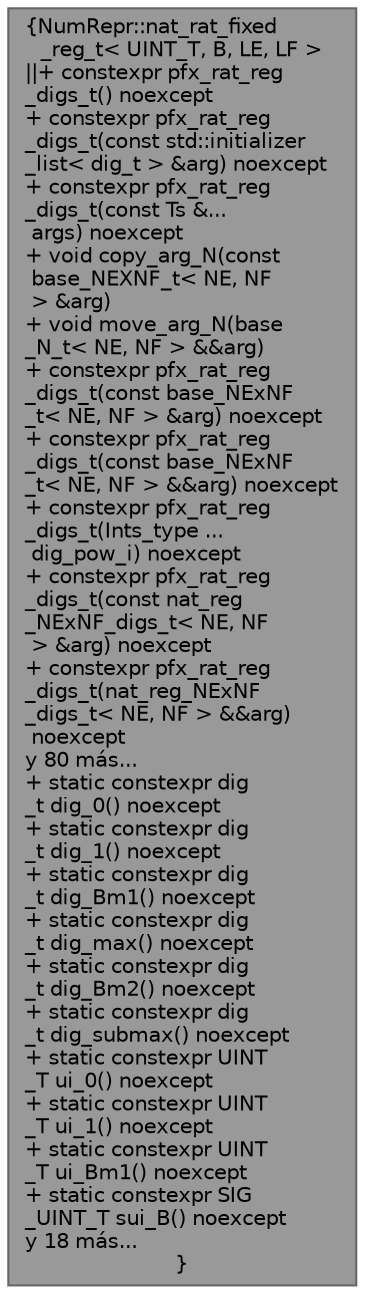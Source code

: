 digraph "NumRepr::nat_rat_fixed_reg_t&lt; UINT_T, B, LE, LF &gt;"
{
 // INTERACTIVE_SVG=YES
 // LATEX_PDF_SIZE
  bgcolor="transparent";
  edge [fontname=Helvetica,fontsize=10,labelfontname=Helvetica,labelfontsize=10];
  node [fontname=Helvetica,fontsize=10,shape=box,height=0.2,width=0.4];
  Node1 [label="{NumRepr::nat_rat_fixed\l_reg_t\< UINT_T, B, LE, LF \>\n||+ constexpr pfx_rat_reg\l_digs_t() noexcept\l+ constexpr pfx_rat_reg\l_digs_t(const std::initializer\l_list\< dig_t \> &arg) noexcept\l+ constexpr pfx_rat_reg\l_digs_t(const Ts &...\l args) noexcept\l+ void copy_arg_N(const\l base_NEXNF_t\< NE, NF\l \> &arg)\l+ void move_arg_N(base\l_N_t\< NE, NF \> &&arg)\l+ constexpr pfx_rat_reg\l_digs_t(const base_NExNF\l_t\< NE, NF \> &arg) noexcept\l+ constexpr pfx_rat_reg\l_digs_t(const base_NExNF\l_t\< NE, NF \> &&arg) noexcept\l+ constexpr pfx_rat_reg\l_digs_t(Ints_type ...\l dig_pow_i) noexcept\l+ constexpr pfx_rat_reg\l_digs_t(const nat_reg\l_NExNF_digs_t\< NE, NF\l \> &arg) noexcept\l+ constexpr pfx_rat_reg\l_digs_t(nat_reg_NExNF\l_digs_t\< NE, NF \> &&arg)\l noexcept\ly 80 más...\l+ static constexpr dig\l_t dig_0() noexcept\l+ static constexpr dig\l_t dig_1() noexcept\l+ static constexpr dig\l_t dig_Bm1() noexcept\l+ static constexpr dig\l_t dig_max() noexcept\l+ static constexpr dig\l_t dig_Bm2() noexcept\l+ static constexpr dig\l_t dig_submax() noexcept\l+ static constexpr UINT\l_T ui_0() noexcept\l+ static constexpr UINT\l_T ui_1() noexcept\l+ static constexpr UINT\l_T ui_Bm1() noexcept\l+ static constexpr SIG\l_UINT_T sui_B() noexcept\ly 18 más...\l}",height=0.2,width=0.4,color="gray40", fillcolor="grey60", style="filled", fontcolor="black",tooltip=" "];
}
